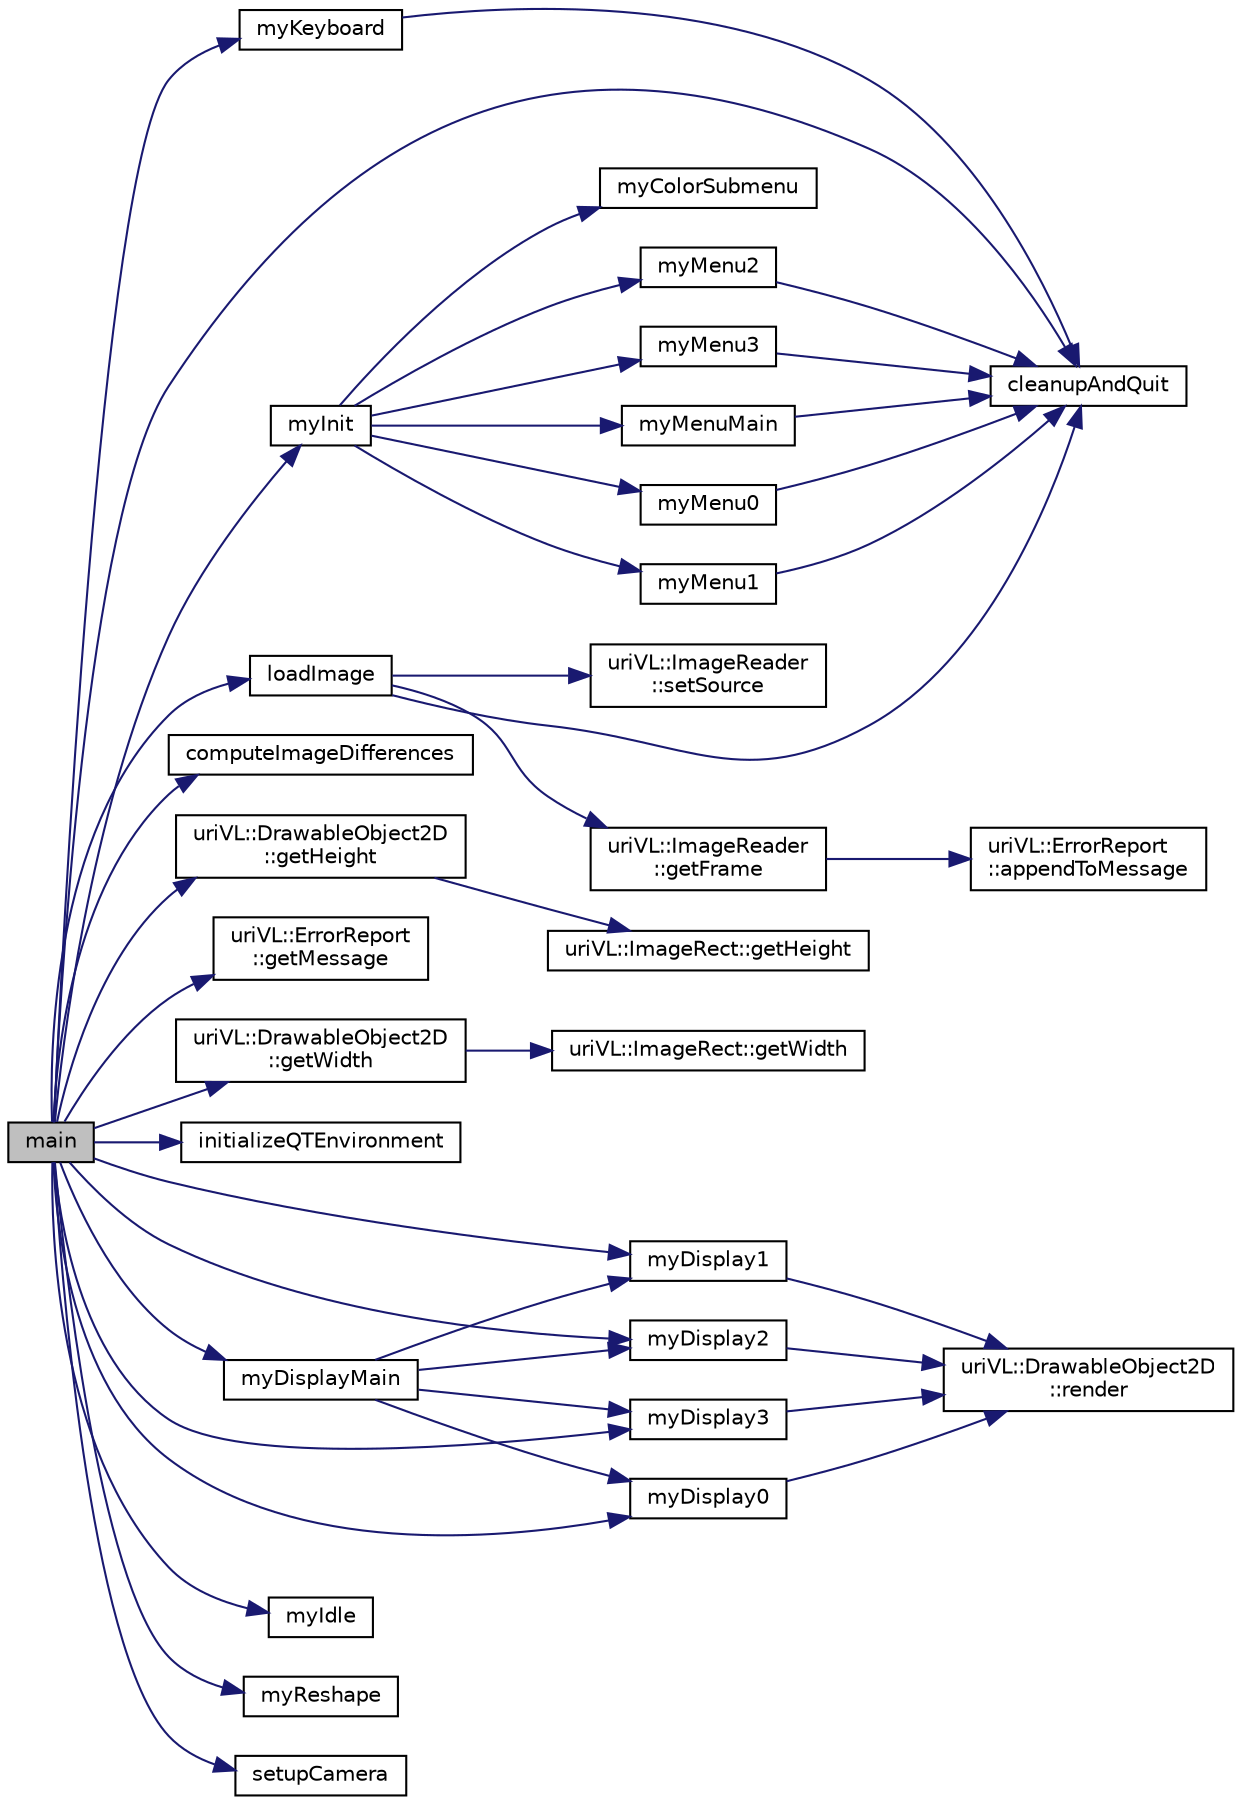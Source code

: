 digraph "main"
{
  edge [fontname="Helvetica",fontsize="10",labelfontname="Helvetica",labelfontsize="10"];
  node [fontname="Helvetica",fontsize="10",shape=record];
  rankdir="LR";
  Node1 [label="main",height=0.2,width=0.4,color="black", fillcolor="grey75", style="filled", fontcolor="black"];
  Node1 -> Node2 [color="midnightblue",fontsize="10",style="solid",fontname="Helvetica"];
  Node2 [label="cleanupAndQuit",height=0.2,width=0.4,color="black", fillcolor="white", style="filled",URL="$imageDifference__main_8cpp.html#ab5774c0c168c63ad4c75e9bf6f09e72b"];
  Node1 -> Node3 [color="midnightblue",fontsize="10",style="solid",fontname="Helvetica"];
  Node3 [label="computeImageDifferences",height=0.2,width=0.4,color="black", fillcolor="white", style="filled",URL="$imageDifference__main_8cpp.html#a7964107b1beb42df3e800a9b2bbe7dc5"];
  Node1 -> Node4 [color="midnightblue",fontsize="10",style="solid",fontname="Helvetica"];
  Node4 [label="uriVL::DrawableObject2D\l::getHeight",height=0.2,width=0.4,color="black", fillcolor="white", style="filled",URL="$classuriVL_1_1DrawableObject2D.html#a0fa48af9667c5a4b53bd2a9bf0eea240",tooltip="Returns the number of rows for the image. "];
  Node4 -> Node5 [color="midnightblue",fontsize="10",style="solid",fontname="Helvetica"];
  Node5 [label="uriVL::ImageRect::getHeight",height=0.2,width=0.4,color="black", fillcolor="white", style="filled",URL="$classuriVL_1_1ImageRect.html#aa757d85ab5d5230bc0ca53f5960e14f3",tooltip="Returns the height of the rectangle. "];
  Node1 -> Node6 [color="midnightblue",fontsize="10",style="solid",fontname="Helvetica"];
  Node6 [label="uriVL::ErrorReport\l::getMessage",height=0.2,width=0.4,color="black", fillcolor="white", style="filled",URL="$classuriVL_1_1ErrorReport.html#ab0e9a629dc8d1342f8c6078e5d5b2a1d",tooltip="When you call this, you&#39;re responsible for delete[]&#39;ing the returned pointer. "];
  Node1 -> Node7 [color="midnightblue",fontsize="10",style="solid",fontname="Helvetica"];
  Node7 [label="uriVL::DrawableObject2D\l::getWidth",height=0.2,width=0.4,color="black", fillcolor="white", style="filled",URL="$classuriVL_1_1DrawableObject2D.html#a01127dbd10a99cdbb7596e48539068c9",tooltip="Returns the number of columns for the image. "];
  Node7 -> Node8 [color="midnightblue",fontsize="10",style="solid",fontname="Helvetica"];
  Node8 [label="uriVL::ImageRect::getWidth",height=0.2,width=0.4,color="black", fillcolor="white", style="filled",URL="$classuriVL_1_1ImageRect.html#a1081dc6f638b33ebf30d0a43d51289ef",tooltip="Returns the width of the rectangle. "];
  Node1 -> Node9 [color="midnightblue",fontsize="10",style="solid",fontname="Helvetica"];
  Node9 [label="initializeQTEnvironment",height=0.2,width=0.4,color="black", fillcolor="white", style="filled",URL="$imageDifference__main_8cpp.html#a0672b041b5eec1b80073dbb043e6b625"];
  Node1 -> Node10 [color="midnightblue",fontsize="10",style="solid",fontname="Helvetica"];
  Node10 [label="loadImage",height=0.2,width=0.4,color="black", fillcolor="white", style="filled",URL="$imageDifference__main_8cpp.html#a47ccdad35ebd7a712af8ea20222e7a01"];
  Node10 -> Node2 [color="midnightblue",fontsize="10",style="solid",fontname="Helvetica"];
  Node10 -> Node11 [color="midnightblue",fontsize="10",style="solid",fontname="Helvetica"];
  Node11 [label="uriVL::ImageReader\l::getFrame",height=0.2,width=0.4,color="black", fillcolor="white", style="filled",URL="$classuriVL_1_1ImageReader.html#a1b063b6fc4451a0c59547f387085c0e1",tooltip="Get an image frame from the preselected source. "];
  Node11 -> Node12 [color="midnightblue",fontsize="10",style="solid",fontname="Helvetica"];
  Node12 [label="uriVL::ErrorReport\l::appendToMessage",height=0.2,width=0.4,color="black", fillcolor="white", style="filled",URL="$classuriVL_1_1ErrorReport.html#a65100d12091947d1df26c38f48058569",tooltip="Appends a string to the error message. "];
  Node10 -> Node13 [color="midnightblue",fontsize="10",style="solid",fontname="Helvetica"];
  Node13 [label="uriVL::ImageReader\l::setSource",height=0.2,width=0.4,color="black", fillcolor="white", style="filled",URL="$classuriVL_1_1ImageReader.html#aa8cff7b4cecfb9d356e20e16f201ada7",tooltip="Select the input image file via a dialog window. "];
  Node1 -> Node14 [color="midnightblue",fontsize="10",style="solid",fontname="Helvetica"];
  Node14 [label="myDisplay0",height=0.2,width=0.4,color="black", fillcolor="white", style="filled",URL="$imageDifference__main_8cpp.html#a203e370232115e0fd93fae4a255d9d7d"];
  Node14 -> Node15 [color="midnightblue",fontsize="10",style="solid",fontname="Helvetica"];
  Node15 [label="uriVL::DrawableObject2D\l::render",height=0.2,width=0.4,color="black", fillcolor="white", style="filled",URL="$classuriVL_1_1DrawableObject2D.html#ac8e503cfade891e7ac2a25467cb7d24a",tooltip="Renders the object at the default depth and (0, 0) location. "];
  Node1 -> Node16 [color="midnightblue",fontsize="10",style="solid",fontname="Helvetica"];
  Node16 [label="myDisplay1",height=0.2,width=0.4,color="black", fillcolor="white", style="filled",URL="$imageDifference__main_8cpp.html#a7af0867a250b60f1375c843341bc40b6"];
  Node16 -> Node15 [color="midnightblue",fontsize="10",style="solid",fontname="Helvetica"];
  Node1 -> Node17 [color="midnightblue",fontsize="10",style="solid",fontname="Helvetica"];
  Node17 [label="myDisplay2",height=0.2,width=0.4,color="black", fillcolor="white", style="filled",URL="$imageDifference__main_8cpp.html#a77634c375a18c94063bc5f225fdd2c6b"];
  Node17 -> Node15 [color="midnightblue",fontsize="10",style="solid",fontname="Helvetica"];
  Node1 -> Node18 [color="midnightblue",fontsize="10",style="solid",fontname="Helvetica"];
  Node18 [label="myDisplay3",height=0.2,width=0.4,color="black", fillcolor="white", style="filled",URL="$imageDifference__main_8cpp.html#aefcbd7b72ee22e422927277f895f0d06"];
  Node18 -> Node15 [color="midnightblue",fontsize="10",style="solid",fontname="Helvetica"];
  Node1 -> Node19 [color="midnightblue",fontsize="10",style="solid",fontname="Helvetica"];
  Node19 [label="myDisplayMain",height=0.2,width=0.4,color="black", fillcolor="white", style="filled",URL="$imageDifference__main_8cpp.html#af86ee6d7809b6842c4e285d141d718a7"];
  Node19 -> Node14 [color="midnightblue",fontsize="10",style="solid",fontname="Helvetica"];
  Node19 -> Node16 [color="midnightblue",fontsize="10",style="solid",fontname="Helvetica"];
  Node19 -> Node17 [color="midnightblue",fontsize="10",style="solid",fontname="Helvetica"];
  Node19 -> Node18 [color="midnightblue",fontsize="10",style="solid",fontname="Helvetica"];
  Node1 -> Node20 [color="midnightblue",fontsize="10",style="solid",fontname="Helvetica"];
  Node20 [label="myIdle",height=0.2,width=0.4,color="black", fillcolor="white", style="filled",URL="$imageDifference__main_8cpp.html#a8b6b5874f18eb288af28f2ea8dc37afd"];
  Node1 -> Node21 [color="midnightblue",fontsize="10",style="solid",fontname="Helvetica"];
  Node21 [label="myInit",height=0.2,width=0.4,color="black", fillcolor="white", style="filled",URL="$imageDifference__main_8cpp.html#a631696ca6a7d57f00a5331b0aeafcee2"];
  Node21 -> Node22 [color="midnightblue",fontsize="10",style="solid",fontname="Helvetica"];
  Node22 [label="myColorSubmenu",height=0.2,width=0.4,color="black", fillcolor="white", style="filled",URL="$imageDifference__main_8cpp.html#a33f0722893747f30dfcdb48716af6b62"];
  Node21 -> Node23 [color="midnightblue",fontsize="10",style="solid",fontname="Helvetica"];
  Node23 [label="myMenuMain",height=0.2,width=0.4,color="black", fillcolor="white", style="filled",URL="$imageDifference__main_8cpp.html#ad44c5d08dc2726f625bb6346f05c118d"];
  Node23 -> Node2 [color="midnightblue",fontsize="10",style="solid",fontname="Helvetica"];
  Node21 -> Node24 [color="midnightblue",fontsize="10",style="solid",fontname="Helvetica"];
  Node24 [label="myMenu0",height=0.2,width=0.4,color="black", fillcolor="white", style="filled",URL="$imageDifference__main_8cpp.html#aa3bd712996df6a5272a6392b8d54d6b2"];
  Node24 -> Node2 [color="midnightblue",fontsize="10",style="solid",fontname="Helvetica"];
  Node21 -> Node25 [color="midnightblue",fontsize="10",style="solid",fontname="Helvetica"];
  Node25 [label="myMenu1",height=0.2,width=0.4,color="black", fillcolor="white", style="filled",URL="$imageDifference__main_8cpp.html#ac20ee506cb0074ea48fdb732bdfdc012"];
  Node25 -> Node2 [color="midnightblue",fontsize="10",style="solid",fontname="Helvetica"];
  Node21 -> Node26 [color="midnightblue",fontsize="10",style="solid",fontname="Helvetica"];
  Node26 [label="myMenu2",height=0.2,width=0.4,color="black", fillcolor="white", style="filled",URL="$imageDifference__main_8cpp.html#aeeeb6984a32bf35a3f4c8c66dbd53572"];
  Node26 -> Node2 [color="midnightblue",fontsize="10",style="solid",fontname="Helvetica"];
  Node21 -> Node27 [color="midnightblue",fontsize="10",style="solid",fontname="Helvetica"];
  Node27 [label="myMenu3",height=0.2,width=0.4,color="black", fillcolor="white", style="filled",URL="$imageDifference__main_8cpp.html#a24ca97927325e08b8def2e0f672c6cb8"];
  Node27 -> Node2 [color="midnightblue",fontsize="10",style="solid",fontname="Helvetica"];
  Node1 -> Node28 [color="midnightblue",fontsize="10",style="solid",fontname="Helvetica"];
  Node28 [label="myKeyboard",height=0.2,width=0.4,color="black", fillcolor="white", style="filled",URL="$imageDifference__main_8cpp.html#a2380242ef771b5a0d59cce4a680dc9df"];
  Node28 -> Node2 [color="midnightblue",fontsize="10",style="solid",fontname="Helvetica"];
  Node1 -> Node29 [color="midnightblue",fontsize="10",style="solid",fontname="Helvetica"];
  Node29 [label="myReshape",height=0.2,width=0.4,color="black", fillcolor="white", style="filled",URL="$imageDifference__main_8cpp.html#ae659bda7aa3ae9f52f7fed05f3c900fb"];
  Node1 -> Node30 [color="midnightblue",fontsize="10",style="solid",fontname="Helvetica"];
  Node30 [label="setupCamera",height=0.2,width=0.4,color="black", fillcolor="white", style="filled",URL="$imageDifference__main_8cpp.html#a7e2fded224cb360a372043955fe84a59"];
}

